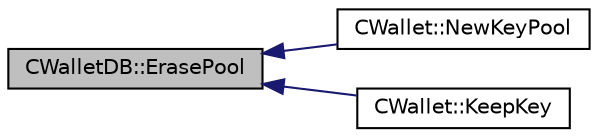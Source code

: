 digraph "CWalletDB::ErasePool"
{
  edge [fontname="Helvetica",fontsize="10",labelfontname="Helvetica",labelfontsize="10"];
  node [fontname="Helvetica",fontsize="10",shape=record];
  rankdir="LR";
  Node8 [label="CWalletDB::ErasePool",height=0.2,width=0.4,color="black", fillcolor="grey75", style="filled", fontcolor="black"];
  Node8 -> Node9 [dir="back",color="midnightblue",fontsize="10",style="solid",fontname="Helvetica"];
  Node9 [label="CWallet::NewKeyPool",height=0.2,width=0.4,color="black", fillcolor="white", style="filled",URL="$d2/de5/class_c_wallet.html#a7353ba1e79fc4167fbfbe79b41698fa7"];
  Node8 -> Node10 [dir="back",color="midnightblue",fontsize="10",style="solid",fontname="Helvetica"];
  Node10 [label="CWallet::KeepKey",height=0.2,width=0.4,color="black", fillcolor="white", style="filled",URL="$d2/de5/class_c_wallet.html#ae460b8c824a1a6633615f95373e533f2"];
}
